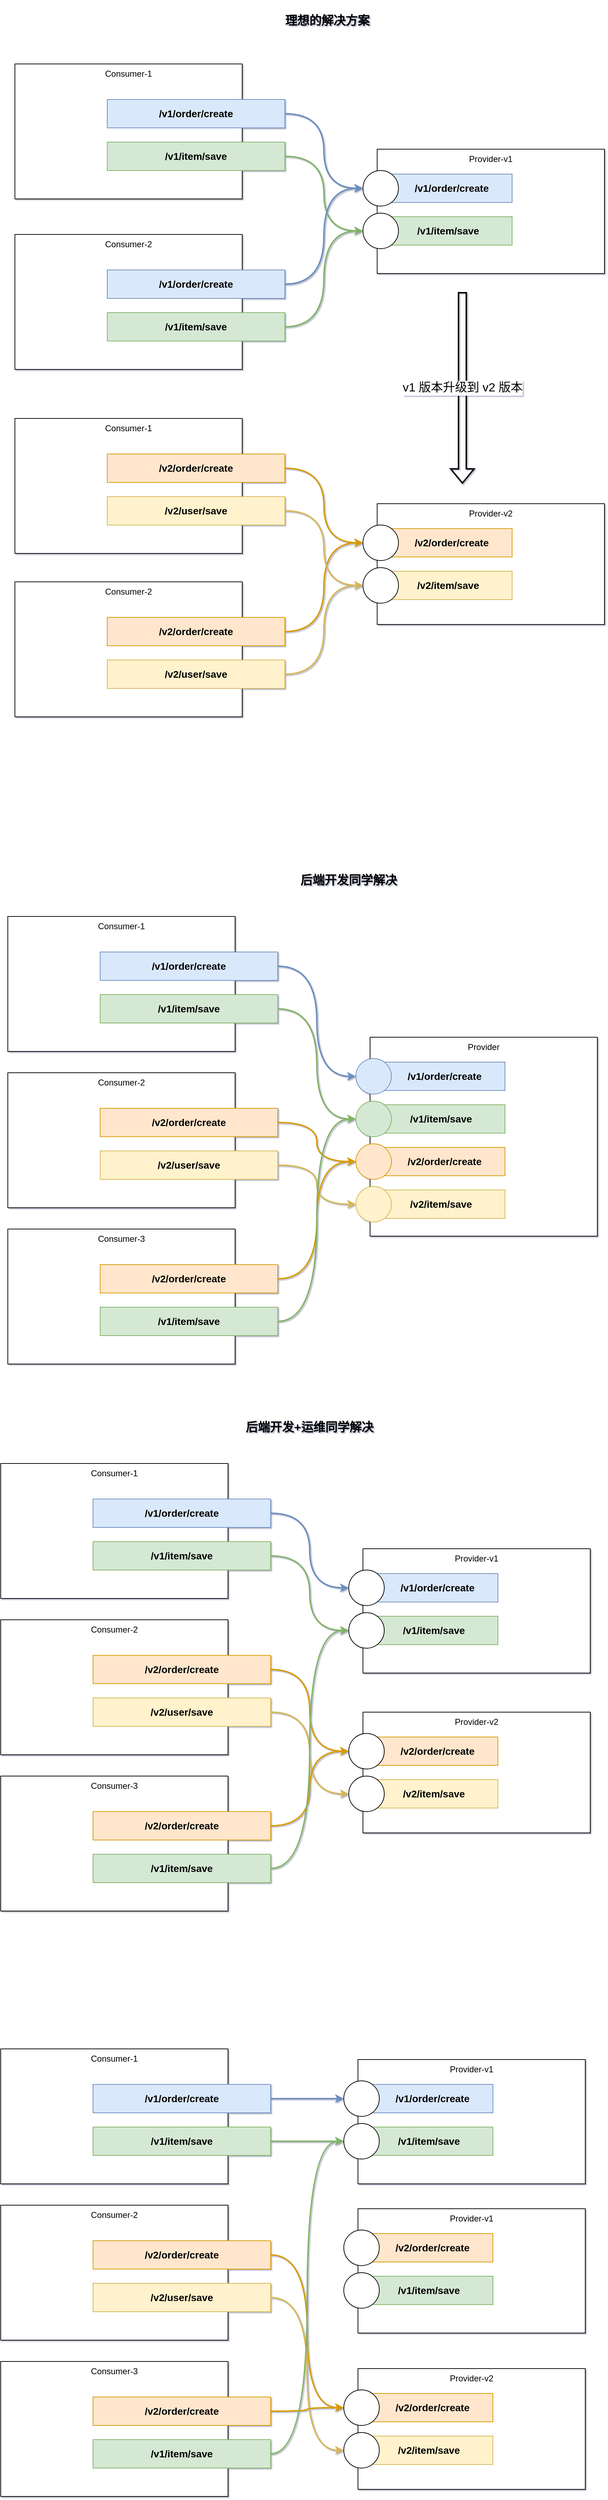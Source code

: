 <mxfile version="17.5.0" type="github">
  <diagram id="qOHGim6ZNj6yDlQAbPKv" name="第 1 页">
    <mxGraphModel dx="1426" dy="1997" grid="0" gridSize="10" guides="1" tooltips="1" connect="1" arrows="1" fold="1" page="1" pageScale="1" pageWidth="827" pageHeight="1169" math="0" shadow="1">
      <root>
        <mxCell id="0" />
        <mxCell id="1" parent="0" />
        <mxCell id="G4z690N9QdItLMLLU8V_-1" value="Consumer-1" style="rounded=0;whiteSpace=wrap;html=1;verticalAlign=top;" vertex="1" parent="1">
          <mxGeometry x="30" y="160" width="320" height="190" as="geometry" />
        </mxCell>
        <mxCell id="G4z690N9QdItLMLLU8V_-24" style="edgeStyle=orthogonalEdgeStyle;rounded=0;orthogonalLoop=1;jettySize=auto;html=1;entryX=0;entryY=0.5;entryDx=0;entryDy=0;fontSize=14;curved=1;fillColor=#dae8fc;strokeColor=#6c8ebf;strokeWidth=2;" edge="1" parent="1" source="G4z690N9QdItLMLLU8V_-2" target="G4z690N9QdItLMLLU8V_-13">
          <mxGeometry relative="1" as="geometry" />
        </mxCell>
        <mxCell id="G4z690N9QdItLMLLU8V_-2" value="/v1/order/create" style="rounded=0;whiteSpace=wrap;html=1;fillColor=#dae8fc;strokeColor=#6c8ebf;fontStyle=1;fontSize=14;" vertex="1" parent="1">
          <mxGeometry x="160" y="210" width="250" height="40" as="geometry" />
        </mxCell>
        <mxCell id="G4z690N9QdItLMLLU8V_-25" style="edgeStyle=orthogonalEdgeStyle;curved=1;rounded=0;orthogonalLoop=1;jettySize=auto;html=1;entryX=0;entryY=0.5;entryDx=0;entryDy=0;fontSize=14;fillColor=#d5e8d4;strokeColor=#82b366;strokeWidth=2;" edge="1" parent="1" source="G4z690N9QdItLMLLU8V_-3" target="G4z690N9QdItLMLLU8V_-14">
          <mxGeometry relative="1" as="geometry" />
        </mxCell>
        <mxCell id="G4z690N9QdItLMLLU8V_-3" value="/v1/item/save" style="rounded=0;whiteSpace=wrap;html=1;fillColor=#d5e8d4;strokeColor=#82b366;fontStyle=1;fontSize=14;" vertex="1" parent="1">
          <mxGeometry x="160" y="270" width="250" height="40" as="geometry" />
        </mxCell>
        <mxCell id="G4z690N9QdItLMLLU8V_-4" value="Consumer-2" style="rounded=0;whiteSpace=wrap;html=1;verticalAlign=top;" vertex="1" parent="1">
          <mxGeometry x="30" y="380" width="320" height="190" as="geometry" />
        </mxCell>
        <mxCell id="G4z690N9QdItLMLLU8V_-26" style="edgeStyle=orthogonalEdgeStyle;curved=1;rounded=0;orthogonalLoop=1;jettySize=auto;html=1;entryX=0;entryY=0.5;entryDx=0;entryDy=0;fontSize=14;fillColor=#ffe6cc;strokeColor=#d79b00;strokeWidth=2;" edge="1" parent="1" source="G4z690N9QdItLMLLU8V_-5" target="G4z690N9QdItLMLLU8V_-22">
          <mxGeometry relative="1" as="geometry" />
        </mxCell>
        <mxCell id="G4z690N9QdItLMLLU8V_-5" value="/v2/order/create" style="rounded=0;whiteSpace=wrap;html=1;fillColor=#ffe6cc;strokeColor=#d79b00;fontStyle=1;fontSize=14;" vertex="1" parent="1">
          <mxGeometry x="160" y="430" width="250" height="40" as="geometry" />
        </mxCell>
        <mxCell id="G4z690N9QdItLMLLU8V_-27" style="edgeStyle=orthogonalEdgeStyle;curved=1;rounded=0;orthogonalLoop=1;jettySize=auto;html=1;entryX=0;entryY=0.5;entryDx=0;entryDy=0;fontSize=14;fillColor=#fff2cc;strokeColor=#d6b656;strokeWidth=2;" edge="1" parent="1" source="G4z690N9QdItLMLLU8V_-6" target="G4z690N9QdItLMLLU8V_-23">
          <mxGeometry relative="1" as="geometry" />
        </mxCell>
        <mxCell id="G4z690N9QdItLMLLU8V_-6" value="/v2/user/save" style="rounded=0;whiteSpace=wrap;html=1;fillColor=#fff2cc;strokeColor=#d6b656;fontStyle=1;fontSize=14;" vertex="1" parent="1">
          <mxGeometry x="160" y="490" width="250" height="40" as="geometry" />
        </mxCell>
        <mxCell id="G4z690N9QdItLMLLU8V_-7" value="Consumer-3" style="rounded=0;whiteSpace=wrap;html=1;verticalAlign=top;" vertex="1" parent="1">
          <mxGeometry x="30" y="600" width="320" height="190" as="geometry" />
        </mxCell>
        <mxCell id="G4z690N9QdItLMLLU8V_-28" style="edgeStyle=orthogonalEdgeStyle;curved=1;rounded=0;orthogonalLoop=1;jettySize=auto;html=1;entryX=0;entryY=0.5;entryDx=0;entryDy=0;fontSize=14;fillColor=#ffe6cc;strokeColor=#d79b00;strokeWidth=2;" edge="1" parent="1" source="G4z690N9QdItLMLLU8V_-8" target="G4z690N9QdItLMLLU8V_-22">
          <mxGeometry relative="1" as="geometry" />
        </mxCell>
        <mxCell id="G4z690N9QdItLMLLU8V_-8" value="/v2/order/create" style="rounded=0;whiteSpace=wrap;html=1;fillColor=#ffe6cc;strokeColor=#d79b00;fontStyle=1;fontSize=14;" vertex="1" parent="1">
          <mxGeometry x="160" y="650" width="250" height="40" as="geometry" />
        </mxCell>
        <mxCell id="G4z690N9QdItLMLLU8V_-29" style="edgeStyle=orthogonalEdgeStyle;curved=1;rounded=0;orthogonalLoop=1;jettySize=auto;html=1;entryX=0;entryY=0.5;entryDx=0;entryDy=0;fontSize=14;fillColor=#d5e8d4;strokeColor=#82b366;strokeWidth=2;" edge="1" parent="1" source="G4z690N9QdItLMLLU8V_-9" target="G4z690N9QdItLMLLU8V_-14">
          <mxGeometry relative="1" as="geometry" />
        </mxCell>
        <mxCell id="G4z690N9QdItLMLLU8V_-9" value="/v1/item/save" style="rounded=0;whiteSpace=wrap;html=1;fillColor=#d5e8d4;strokeColor=#82b366;fontStyle=1;fontSize=14;" vertex="1" parent="1">
          <mxGeometry x="160" y="710" width="250" height="40" as="geometry" />
        </mxCell>
        <mxCell id="G4z690N9QdItLMLLU8V_-10" value="Provider" style="rounded=0;whiteSpace=wrap;html=1;verticalAlign=top;" vertex="1" parent="1">
          <mxGeometry x="540" y="330" width="320" height="280" as="geometry" />
        </mxCell>
        <mxCell id="G4z690N9QdItLMLLU8V_-11" value="/v1/order/create" style="rounded=0;whiteSpace=wrap;html=1;fillColor=#dae8fc;strokeColor=#6c8ebf;fontStyle=1;fontSize=14;" vertex="1" parent="1">
          <mxGeometry x="560" y="365" width="170" height="40" as="geometry" />
        </mxCell>
        <mxCell id="G4z690N9QdItLMLLU8V_-12" value="/v1/item/save" style="rounded=0;whiteSpace=wrap;html=1;fillColor=#d5e8d4;strokeColor=#82b366;fontStyle=1;fontSize=14;" vertex="1" parent="1">
          <mxGeometry x="550" y="425" width="180" height="40" as="geometry" />
        </mxCell>
        <mxCell id="G4z690N9QdItLMLLU8V_-13" value="" style="ellipse;whiteSpace=wrap;html=1;aspect=fixed;fillColor=#dae8fc;strokeColor=#6c8ebf;" vertex="1" parent="1">
          <mxGeometry x="520" y="360" width="50" height="50" as="geometry" />
        </mxCell>
        <mxCell id="G4z690N9QdItLMLLU8V_-14" value="" style="ellipse;whiteSpace=wrap;html=1;aspect=fixed;fillColor=#d5e8d4;strokeColor=#82b366;" vertex="1" parent="1">
          <mxGeometry x="520" y="420" width="50" height="50" as="geometry" />
        </mxCell>
        <mxCell id="G4z690N9QdItLMLLU8V_-20" value="/v2/order/create" style="rounded=0;whiteSpace=wrap;html=1;fillColor=#ffe6cc;strokeColor=#d79b00;fontStyle=1;fontSize=14;" vertex="1" parent="1">
          <mxGeometry x="560" y="485" width="170" height="40" as="geometry" />
        </mxCell>
        <mxCell id="G4z690N9QdItLMLLU8V_-21" value="/v2/item/save" style="rounded=0;whiteSpace=wrap;html=1;fillColor=#fff2cc;strokeColor=#d6b656;fontStyle=1;fontSize=14;" vertex="1" parent="1">
          <mxGeometry x="550" y="545" width="180" height="40" as="geometry" />
        </mxCell>
        <mxCell id="G4z690N9QdItLMLLU8V_-22" value="" style="ellipse;whiteSpace=wrap;html=1;aspect=fixed;fillColor=#ffe6cc;strokeColor=#d79b00;" vertex="1" parent="1">
          <mxGeometry x="520" y="480" width="50" height="50" as="geometry" />
        </mxCell>
        <mxCell id="G4z690N9QdItLMLLU8V_-23" value="" style="ellipse;whiteSpace=wrap;html=1;aspect=fixed;fillColor=#fff2cc;strokeColor=#d6b656;" vertex="1" parent="1">
          <mxGeometry x="520" y="540" width="50" height="50" as="geometry" />
        </mxCell>
        <mxCell id="G4z690N9QdItLMLLU8V_-30" value="后端开发同学解决" style="text;html=1;strokeColor=none;fillColor=none;align=center;verticalAlign=middle;whiteSpace=wrap;rounded=0;fontSize=17;fontStyle=1" vertex="1" parent="1">
          <mxGeometry x="430" y="80" width="160" height="60" as="geometry" />
        </mxCell>
        <mxCell id="G4z690N9QdItLMLLU8V_-31" value="Consumer-1" style="rounded=0;whiteSpace=wrap;html=1;verticalAlign=top;" vertex="1" parent="1">
          <mxGeometry x="20" y="930" width="320" height="190" as="geometry" />
        </mxCell>
        <mxCell id="G4z690N9QdItLMLLU8V_-32" style="edgeStyle=orthogonalEdgeStyle;rounded=0;orthogonalLoop=1;jettySize=auto;html=1;entryX=0;entryY=0.5;entryDx=0;entryDy=0;fontSize=14;curved=1;fillColor=#dae8fc;strokeColor=#6c8ebf;strokeWidth=2;" edge="1" parent="1" source="G4z690N9QdItLMLLU8V_-33" target="G4z690N9QdItLMLLU8V_-49">
          <mxGeometry relative="1" as="geometry" />
        </mxCell>
        <mxCell id="G4z690N9QdItLMLLU8V_-33" value="/v1/order/create" style="rounded=0;whiteSpace=wrap;html=1;fillColor=#dae8fc;strokeColor=#6c8ebf;fontStyle=1;fontSize=14;" vertex="1" parent="1">
          <mxGeometry x="150" y="980" width="250" height="40" as="geometry" />
        </mxCell>
        <mxCell id="G4z690N9QdItLMLLU8V_-34" style="edgeStyle=orthogonalEdgeStyle;curved=1;rounded=0;orthogonalLoop=1;jettySize=auto;html=1;entryX=0;entryY=0.5;entryDx=0;entryDy=0;fontSize=14;fillColor=#d5e8d4;strokeColor=#82b366;strokeWidth=2;" edge="1" parent="1" source="G4z690N9QdItLMLLU8V_-35" target="G4z690N9QdItLMLLU8V_-50">
          <mxGeometry relative="1" as="geometry" />
        </mxCell>
        <mxCell id="G4z690N9QdItLMLLU8V_-35" value="/v1/item/save" style="rounded=0;whiteSpace=wrap;html=1;fillColor=#d5e8d4;strokeColor=#82b366;fontStyle=1;fontSize=14;" vertex="1" parent="1">
          <mxGeometry x="150" y="1040" width="250" height="40" as="geometry" />
        </mxCell>
        <mxCell id="G4z690N9QdItLMLLU8V_-36" value="Consumer-2" style="rounded=0;whiteSpace=wrap;html=1;verticalAlign=top;" vertex="1" parent="1">
          <mxGeometry x="20" y="1150" width="320" height="190" as="geometry" />
        </mxCell>
        <mxCell id="G4z690N9QdItLMLLU8V_-37" style="edgeStyle=orthogonalEdgeStyle;curved=1;rounded=0;orthogonalLoop=1;jettySize=auto;html=1;entryX=0;entryY=0.5;entryDx=0;entryDy=0;fontSize=14;fillColor=#ffe6cc;strokeColor=#d79b00;strokeWidth=2;" edge="1" parent="1" source="G4z690N9QdItLMLLU8V_-38" target="G4z690N9QdItLMLLU8V_-63">
          <mxGeometry relative="1" as="geometry">
            <mxPoint x="520" y="1120" as="targetPoint" />
          </mxGeometry>
        </mxCell>
        <mxCell id="G4z690N9QdItLMLLU8V_-38" value="/v2/order/create" style="rounded=0;whiteSpace=wrap;html=1;fillColor=#ffe6cc;strokeColor=#d79b00;fontStyle=1;fontSize=14;" vertex="1" parent="1">
          <mxGeometry x="150" y="1200" width="250" height="40" as="geometry" />
        </mxCell>
        <mxCell id="G4z690N9QdItLMLLU8V_-39" style="edgeStyle=orthogonalEdgeStyle;curved=1;rounded=0;orthogonalLoop=1;jettySize=auto;html=1;entryX=0;entryY=0.5;entryDx=0;entryDy=0;fontSize=14;fillColor=#fff2cc;strokeColor=#d6b656;strokeWidth=2;" edge="1" parent="1" source="G4z690N9QdItLMLLU8V_-40" target="G4z690N9QdItLMLLU8V_-64">
          <mxGeometry relative="1" as="geometry">
            <mxPoint x="520" y="1180" as="targetPoint" />
          </mxGeometry>
        </mxCell>
        <mxCell id="G4z690N9QdItLMLLU8V_-40" value="/v2/user/save" style="rounded=0;whiteSpace=wrap;html=1;fillColor=#fff2cc;strokeColor=#d6b656;fontStyle=1;fontSize=14;" vertex="1" parent="1">
          <mxGeometry x="150" y="1260" width="250" height="40" as="geometry" />
        </mxCell>
        <mxCell id="G4z690N9QdItLMLLU8V_-41" value="Consumer-3" style="rounded=0;whiteSpace=wrap;html=1;verticalAlign=top;" vertex="1" parent="1">
          <mxGeometry x="20" y="1370" width="320" height="190" as="geometry" />
        </mxCell>
        <mxCell id="G4z690N9QdItLMLLU8V_-42" style="edgeStyle=orthogonalEdgeStyle;curved=1;rounded=0;orthogonalLoop=1;jettySize=auto;html=1;entryX=0;entryY=0.5;entryDx=0;entryDy=0;fontSize=14;fillColor=#ffe6cc;strokeColor=#d79b00;strokeWidth=2;" edge="1" parent="1" source="G4z690N9QdItLMLLU8V_-43" target="G4z690N9QdItLMLLU8V_-63">
          <mxGeometry relative="1" as="geometry">
            <mxPoint x="520" y="1120" as="targetPoint" />
          </mxGeometry>
        </mxCell>
        <mxCell id="G4z690N9QdItLMLLU8V_-43" value="/v2/order/create" style="rounded=0;whiteSpace=wrap;html=1;fillColor=#ffe6cc;strokeColor=#d79b00;fontStyle=1;fontSize=14;" vertex="1" parent="1">
          <mxGeometry x="150" y="1420" width="250" height="40" as="geometry" />
        </mxCell>
        <mxCell id="G4z690N9QdItLMLLU8V_-44" style="edgeStyle=orthogonalEdgeStyle;curved=1;rounded=0;orthogonalLoop=1;jettySize=auto;html=1;entryX=0;entryY=0.5;entryDx=0;entryDy=0;fontSize=14;fillColor=#d5e8d4;strokeColor=#82b366;strokeWidth=2;" edge="1" parent="1" source="G4z690N9QdItLMLLU8V_-45" target="G4z690N9QdItLMLLU8V_-50">
          <mxGeometry relative="1" as="geometry" />
        </mxCell>
        <mxCell id="G4z690N9QdItLMLLU8V_-45" value="/v1/item/save" style="rounded=0;whiteSpace=wrap;html=1;fillColor=#d5e8d4;strokeColor=#82b366;fontStyle=1;fontSize=14;" vertex="1" parent="1">
          <mxGeometry x="150" y="1480" width="250" height="40" as="geometry" />
        </mxCell>
        <mxCell id="G4z690N9QdItLMLLU8V_-46" value="Provider-v1" style="rounded=0;whiteSpace=wrap;html=1;verticalAlign=top;" vertex="1" parent="1">
          <mxGeometry x="530" y="1050" width="320" height="175" as="geometry" />
        </mxCell>
        <mxCell id="G4z690N9QdItLMLLU8V_-47" value="/v1/order/create" style="rounded=0;whiteSpace=wrap;html=1;fillColor=#dae8fc;strokeColor=#6c8ebf;fontStyle=1;fontSize=14;" vertex="1" parent="1">
          <mxGeometry x="550" y="1085" width="170" height="40" as="geometry" />
        </mxCell>
        <mxCell id="G4z690N9QdItLMLLU8V_-48" value="/v1/item/save" style="rounded=0;whiteSpace=wrap;html=1;fillColor=#d5e8d4;strokeColor=#82b366;fontStyle=1;fontSize=14;" vertex="1" parent="1">
          <mxGeometry x="540" y="1145" width="180" height="40" as="geometry" />
        </mxCell>
        <mxCell id="G4z690N9QdItLMLLU8V_-49" value="" style="ellipse;whiteSpace=wrap;html=1;aspect=fixed;" vertex="1" parent="1">
          <mxGeometry x="510" y="1080" width="50" height="50" as="geometry" />
        </mxCell>
        <mxCell id="G4z690N9QdItLMLLU8V_-50" value="" style="ellipse;whiteSpace=wrap;html=1;aspect=fixed;" vertex="1" parent="1">
          <mxGeometry x="510" y="1140" width="50" height="50" as="geometry" />
        </mxCell>
        <mxCell id="G4z690N9QdItLMLLU8V_-56" value="Provider-v2" style="rounded=0;whiteSpace=wrap;html=1;verticalAlign=top;" vertex="1" parent="1">
          <mxGeometry x="530" y="1280" width="320" height="170" as="geometry" />
        </mxCell>
        <mxCell id="G4z690N9QdItLMLLU8V_-61" value="/v2/order/create" style="rounded=0;whiteSpace=wrap;html=1;fillColor=#ffe6cc;strokeColor=#d79b00;fontStyle=1;fontSize=14;" vertex="1" parent="1">
          <mxGeometry x="550" y="1315" width="170" height="40" as="geometry" />
        </mxCell>
        <mxCell id="G4z690N9QdItLMLLU8V_-62" value="/v2/item/save" style="rounded=0;whiteSpace=wrap;html=1;fillColor=#fff2cc;strokeColor=#d6b656;fontStyle=1;fontSize=14;" vertex="1" parent="1">
          <mxGeometry x="540" y="1375" width="180" height="40" as="geometry" />
        </mxCell>
        <mxCell id="G4z690N9QdItLMLLU8V_-63" value="" style="ellipse;whiteSpace=wrap;html=1;aspect=fixed;" vertex="1" parent="1">
          <mxGeometry x="510" y="1310" width="50" height="50" as="geometry" />
        </mxCell>
        <mxCell id="G4z690N9QdItLMLLU8V_-64" value="" style="ellipse;whiteSpace=wrap;html=1;aspect=fixed;" vertex="1" parent="1">
          <mxGeometry x="510" y="1370" width="50" height="50" as="geometry" />
        </mxCell>
        <mxCell id="G4z690N9QdItLMLLU8V_-65" value="后端开发+运维同学解决" style="text;html=1;strokeColor=none;fillColor=none;align=center;verticalAlign=middle;whiteSpace=wrap;rounded=0;fontSize=17;fontStyle=1" vertex="1" parent="1">
          <mxGeometry x="350" y="850" width="210" height="60" as="geometry" />
        </mxCell>
        <mxCell id="G4z690N9QdItLMLLU8V_-66" value="Consumer-1" style="rounded=0;whiteSpace=wrap;html=1;verticalAlign=top;" vertex="1" parent="1">
          <mxGeometry x="40" y="-1040" width="320" height="190" as="geometry" />
        </mxCell>
        <mxCell id="G4z690N9QdItLMLLU8V_-80" style="edgeStyle=orthogonalEdgeStyle;curved=1;rounded=0;orthogonalLoop=1;jettySize=auto;html=1;entryX=0;entryY=0.5;entryDx=0;entryDy=0;fontSize=17;strokeWidth=2;fillColor=#dae8fc;strokeColor=#6c8ebf;" edge="1" parent="1" source="G4z690N9QdItLMLLU8V_-67" target="G4z690N9QdItLMLLU8V_-75">
          <mxGeometry relative="1" as="geometry" />
        </mxCell>
        <mxCell id="G4z690N9QdItLMLLU8V_-67" value="/v1/order/create" style="rounded=0;whiteSpace=wrap;html=1;fillColor=#dae8fc;strokeColor=#6c8ebf;fontStyle=1;fontSize=14;" vertex="1" parent="1">
          <mxGeometry x="170" y="-990" width="250" height="40" as="geometry" />
        </mxCell>
        <mxCell id="G4z690N9QdItLMLLU8V_-81" style="edgeStyle=orthogonalEdgeStyle;curved=1;rounded=0;orthogonalLoop=1;jettySize=auto;html=1;entryX=0;entryY=0.5;entryDx=0;entryDy=0;fontSize=17;strokeWidth=2;fillColor=#d5e8d4;strokeColor=#82b366;" edge="1" parent="1" source="G4z690N9QdItLMLLU8V_-68" target="G4z690N9QdItLMLLU8V_-76">
          <mxGeometry relative="1" as="geometry" />
        </mxCell>
        <mxCell id="G4z690N9QdItLMLLU8V_-68" value="/v1/item/save" style="rounded=0;whiteSpace=wrap;html=1;fillColor=#d5e8d4;strokeColor=#82b366;fontStyle=1;fontSize=14;" vertex="1" parent="1">
          <mxGeometry x="170" y="-930" width="250" height="40" as="geometry" />
        </mxCell>
        <mxCell id="G4z690N9QdItLMLLU8V_-69" value="Consumer-2" style="rounded=0;whiteSpace=wrap;html=1;verticalAlign=top;" vertex="1" parent="1">
          <mxGeometry x="40" y="-311" width="320" height="190" as="geometry" />
        </mxCell>
        <mxCell id="G4z690N9QdItLMLLU8V_-94" style="edgeStyle=orthogonalEdgeStyle;curved=1;rounded=0;orthogonalLoop=1;jettySize=auto;html=1;entryX=0;entryY=0.5;entryDx=0;entryDy=0;fontSize=17;strokeWidth=2;fillColor=#ffe6cc;strokeColor=#d79b00;" edge="1" parent="1" source="G4z690N9QdItLMLLU8V_-70" target="G4z690N9QdItLMLLU8V_-90">
          <mxGeometry relative="1" as="geometry" />
        </mxCell>
        <mxCell id="G4z690N9QdItLMLLU8V_-70" value="/v2/order/create" style="rounded=0;whiteSpace=wrap;html=1;fillColor=#ffe6cc;strokeColor=#d79b00;fontStyle=1;fontSize=14;" vertex="1" parent="1">
          <mxGeometry x="170" y="-261" width="250" height="40" as="geometry" />
        </mxCell>
        <mxCell id="G4z690N9QdItLMLLU8V_-95" style="edgeStyle=orthogonalEdgeStyle;curved=1;rounded=0;orthogonalLoop=1;jettySize=auto;html=1;entryX=0;entryY=0.5;entryDx=0;entryDy=0;fontSize=17;strokeWidth=2;fillColor=#fff2cc;strokeColor=#d6b656;" edge="1" parent="1" source="G4z690N9QdItLMLLU8V_-71" target="G4z690N9QdItLMLLU8V_-91">
          <mxGeometry relative="1" as="geometry" />
        </mxCell>
        <mxCell id="G4z690N9QdItLMLLU8V_-71" value="/v2/user/save" style="rounded=0;whiteSpace=wrap;html=1;fillColor=#fff2cc;strokeColor=#d6b656;fontStyle=1;fontSize=14;" vertex="1" parent="1">
          <mxGeometry x="170" y="-201" width="250" height="40" as="geometry" />
        </mxCell>
        <mxCell id="G4z690N9QdItLMLLU8V_-72" value="Provider-v1" style="rounded=0;whiteSpace=wrap;html=1;verticalAlign=top;" vertex="1" parent="1">
          <mxGeometry x="550" y="-920" width="320" height="175" as="geometry" />
        </mxCell>
        <mxCell id="G4z690N9QdItLMLLU8V_-73" value="/v1/order/create" style="rounded=0;whiteSpace=wrap;html=1;fillColor=#dae8fc;strokeColor=#6c8ebf;fontStyle=1;fontSize=14;" vertex="1" parent="1">
          <mxGeometry x="570" y="-885" width="170" height="40" as="geometry" />
        </mxCell>
        <mxCell id="G4z690N9QdItLMLLU8V_-74" value="/v1/item/save" style="rounded=0;whiteSpace=wrap;html=1;fillColor=#d5e8d4;strokeColor=#82b366;fontStyle=1;fontSize=14;" vertex="1" parent="1">
          <mxGeometry x="560" y="-825" width="180" height="40" as="geometry" />
        </mxCell>
        <mxCell id="G4z690N9QdItLMLLU8V_-75" value="" style="ellipse;whiteSpace=wrap;html=1;aspect=fixed;" vertex="1" parent="1">
          <mxGeometry x="530" y="-890" width="50" height="50" as="geometry" />
        </mxCell>
        <mxCell id="G4z690N9QdItLMLLU8V_-76" value="" style="ellipse;whiteSpace=wrap;html=1;aspect=fixed;" vertex="1" parent="1">
          <mxGeometry x="530" y="-830" width="50" height="50" as="geometry" />
        </mxCell>
        <mxCell id="G4z690N9QdItLMLLU8V_-77" value="Consumer-2" style="rounded=0;whiteSpace=wrap;html=1;verticalAlign=top;" vertex="1" parent="1">
          <mxGeometry x="40" y="-800" width="320" height="190" as="geometry" />
        </mxCell>
        <mxCell id="G4z690N9QdItLMLLU8V_-82" style="edgeStyle=orthogonalEdgeStyle;curved=1;rounded=0;orthogonalLoop=1;jettySize=auto;html=1;entryX=0;entryY=0.5;entryDx=0;entryDy=0;fontSize=17;strokeWidth=2;fillColor=#dae8fc;strokeColor=#6c8ebf;" edge="1" parent="1" source="G4z690N9QdItLMLLU8V_-78" target="G4z690N9QdItLMLLU8V_-75">
          <mxGeometry relative="1" as="geometry" />
        </mxCell>
        <mxCell id="G4z690N9QdItLMLLU8V_-78" value="/v1/order/create" style="rounded=0;whiteSpace=wrap;html=1;fillColor=#dae8fc;strokeColor=#6c8ebf;fontStyle=1;fontSize=14;" vertex="1" parent="1">
          <mxGeometry x="170" y="-750" width="250" height="40" as="geometry" />
        </mxCell>
        <mxCell id="G4z690N9QdItLMLLU8V_-83" style="edgeStyle=orthogonalEdgeStyle;curved=1;rounded=0;orthogonalLoop=1;jettySize=auto;html=1;entryX=0;entryY=0.5;entryDx=0;entryDy=0;fontSize=17;strokeWidth=2;fillColor=#d5e8d4;strokeColor=#82b366;" edge="1" parent="1" source="G4z690N9QdItLMLLU8V_-79" target="G4z690N9QdItLMLLU8V_-76">
          <mxGeometry relative="1" as="geometry" />
        </mxCell>
        <mxCell id="G4z690N9QdItLMLLU8V_-79" value="/v1/item/save" style="rounded=0;whiteSpace=wrap;html=1;fillColor=#d5e8d4;strokeColor=#82b366;fontStyle=1;fontSize=14;" vertex="1" parent="1">
          <mxGeometry x="170" y="-690" width="250" height="40" as="geometry" />
        </mxCell>
        <mxCell id="G4z690N9QdItLMLLU8V_-84" value="Consumer-1" style="rounded=0;whiteSpace=wrap;html=1;verticalAlign=top;" vertex="1" parent="1">
          <mxGeometry x="40" y="-541" width="320" height="190" as="geometry" />
        </mxCell>
        <mxCell id="G4z690N9QdItLMLLU8V_-92" style="edgeStyle=orthogonalEdgeStyle;curved=1;rounded=0;orthogonalLoop=1;jettySize=auto;html=1;entryX=0;entryY=0.5;entryDx=0;entryDy=0;fontSize=17;strokeWidth=2;fillColor=#ffe6cc;strokeColor=#d79b00;" edge="1" parent="1" source="G4z690N9QdItLMLLU8V_-85" target="G4z690N9QdItLMLLU8V_-90">
          <mxGeometry relative="1" as="geometry" />
        </mxCell>
        <mxCell id="G4z690N9QdItLMLLU8V_-85" value="/v2/order/create" style="rounded=0;whiteSpace=wrap;html=1;fillColor=#ffe6cc;strokeColor=#d79b00;fontStyle=1;fontSize=14;" vertex="1" parent="1">
          <mxGeometry x="170" y="-491" width="250" height="40" as="geometry" />
        </mxCell>
        <mxCell id="G4z690N9QdItLMLLU8V_-93" style="edgeStyle=orthogonalEdgeStyle;curved=1;rounded=0;orthogonalLoop=1;jettySize=auto;html=1;entryX=0;entryY=0.5;entryDx=0;entryDy=0;fontSize=17;strokeWidth=2;fillColor=#fff2cc;strokeColor=#d6b656;" edge="1" parent="1" source="G4z690N9QdItLMLLU8V_-86" target="G4z690N9QdItLMLLU8V_-91">
          <mxGeometry relative="1" as="geometry" />
        </mxCell>
        <mxCell id="G4z690N9QdItLMLLU8V_-86" value="/v2/user/save" style="rounded=0;whiteSpace=wrap;html=1;fillColor=#fff2cc;strokeColor=#d6b656;fontStyle=1;fontSize=14;" vertex="1" parent="1">
          <mxGeometry x="170" y="-431" width="250" height="40" as="geometry" />
        </mxCell>
        <mxCell id="G4z690N9QdItLMLLU8V_-87" value="Provider-v2" style="rounded=0;whiteSpace=wrap;html=1;verticalAlign=top;" vertex="1" parent="1">
          <mxGeometry x="550" y="-421" width="320" height="170" as="geometry" />
        </mxCell>
        <mxCell id="G4z690N9QdItLMLLU8V_-88" value="/v2/order/create" style="rounded=0;whiteSpace=wrap;html=1;fillColor=#ffe6cc;strokeColor=#d79b00;fontStyle=1;fontSize=14;" vertex="1" parent="1">
          <mxGeometry x="570" y="-386" width="170" height="40" as="geometry" />
        </mxCell>
        <mxCell id="G4z690N9QdItLMLLU8V_-89" value="/v2/item/save" style="rounded=0;whiteSpace=wrap;html=1;fillColor=#fff2cc;strokeColor=#d6b656;fontStyle=1;fontSize=14;" vertex="1" parent="1">
          <mxGeometry x="560" y="-326" width="180" height="40" as="geometry" />
        </mxCell>
        <mxCell id="G4z690N9QdItLMLLU8V_-90" value="" style="ellipse;whiteSpace=wrap;html=1;aspect=fixed;" vertex="1" parent="1">
          <mxGeometry x="530" y="-391" width="50" height="50" as="geometry" />
        </mxCell>
        <mxCell id="G4z690N9QdItLMLLU8V_-91" value="" style="ellipse;whiteSpace=wrap;html=1;aspect=fixed;" vertex="1" parent="1">
          <mxGeometry x="530" y="-331" width="50" height="50" as="geometry" />
        </mxCell>
        <mxCell id="G4z690N9QdItLMLLU8V_-96" value="理想的解决方案" style="text;html=1;strokeColor=none;fillColor=none;align=center;verticalAlign=middle;whiteSpace=wrap;rounded=0;fontSize=17;fontStyle=1" vertex="1" parent="1">
          <mxGeometry x="400" y="-1130" width="160" height="60" as="geometry" />
        </mxCell>
        <mxCell id="G4z690N9QdItLMLLU8V_-97" value="v1 版本升级到 v2 版本" style="shape=flexArrow;endArrow=classic;html=1;rounded=0;fontSize=17;strokeWidth=2;curved=1;" edge="1" parent="1">
          <mxGeometry width="50" height="50" relative="1" as="geometry">
            <mxPoint x="670" y="-719" as="sourcePoint" />
            <mxPoint x="670" y="-449" as="targetPoint" />
          </mxGeometry>
        </mxCell>
        <mxCell id="G4z690N9QdItLMLLU8V_-98" value="Consumer-1" style="rounded=0;whiteSpace=wrap;html=1;verticalAlign=top;" vertex="1" parent="1">
          <mxGeometry x="20" y="1754" width="320" height="190" as="geometry" />
        </mxCell>
        <mxCell id="G4z690N9QdItLMLLU8V_-99" style="edgeStyle=orthogonalEdgeStyle;rounded=0;orthogonalLoop=1;jettySize=auto;html=1;entryX=0;entryY=0.5;entryDx=0;entryDy=0;fontSize=14;curved=1;fillColor=#dae8fc;strokeColor=#6c8ebf;strokeWidth=2;" edge="1" parent="1" source="G4z690N9QdItLMLLU8V_-100" target="G4z690N9QdItLMLLU8V_-116">
          <mxGeometry relative="1" as="geometry" />
        </mxCell>
        <mxCell id="G4z690N9QdItLMLLU8V_-100" value="/v1/order/create" style="rounded=0;whiteSpace=wrap;html=1;fillColor=#dae8fc;strokeColor=#6c8ebf;fontStyle=1;fontSize=14;" vertex="1" parent="1">
          <mxGeometry x="150" y="1804" width="250" height="40" as="geometry" />
        </mxCell>
        <mxCell id="G4z690N9QdItLMLLU8V_-101" style="edgeStyle=orthogonalEdgeStyle;curved=1;rounded=0;orthogonalLoop=1;jettySize=auto;html=1;entryX=0;entryY=0.5;entryDx=0;entryDy=0;fontSize=14;fillColor=#d5e8d4;strokeColor=#82b366;strokeWidth=2;" edge="1" parent="1" source="G4z690N9QdItLMLLU8V_-102" target="G4z690N9QdItLMLLU8V_-117">
          <mxGeometry relative="1" as="geometry" />
        </mxCell>
        <mxCell id="G4z690N9QdItLMLLU8V_-102" value="/v1/item/save" style="rounded=0;whiteSpace=wrap;html=1;fillColor=#d5e8d4;strokeColor=#82b366;fontStyle=1;fontSize=14;" vertex="1" parent="1">
          <mxGeometry x="150" y="1864" width="250" height="40" as="geometry" />
        </mxCell>
        <mxCell id="G4z690N9QdItLMLLU8V_-103" value="Consumer-2" style="rounded=0;whiteSpace=wrap;html=1;verticalAlign=top;" vertex="1" parent="1">
          <mxGeometry x="20" y="1974" width="320" height="190" as="geometry" />
        </mxCell>
        <mxCell id="G4z690N9QdItLMLLU8V_-104" style="edgeStyle=orthogonalEdgeStyle;curved=1;rounded=0;orthogonalLoop=1;jettySize=auto;html=1;entryX=0;entryY=0.5;entryDx=0;entryDy=0;fontSize=14;fillColor=#ffe6cc;strokeColor=#d79b00;strokeWidth=2;" edge="1" parent="1" source="G4z690N9QdItLMLLU8V_-105" target="G4z690N9QdItLMLLU8V_-121">
          <mxGeometry relative="1" as="geometry">
            <mxPoint x="520" y="1944" as="targetPoint" />
          </mxGeometry>
        </mxCell>
        <mxCell id="G4z690N9QdItLMLLU8V_-105" value="/v2/order/create" style="rounded=0;whiteSpace=wrap;html=1;fillColor=#ffe6cc;strokeColor=#d79b00;fontStyle=1;fontSize=14;" vertex="1" parent="1">
          <mxGeometry x="150" y="2024" width="250" height="40" as="geometry" />
        </mxCell>
        <mxCell id="G4z690N9QdItLMLLU8V_-106" style="edgeStyle=orthogonalEdgeStyle;curved=1;rounded=0;orthogonalLoop=1;jettySize=auto;html=1;entryX=0;entryY=0.5;entryDx=0;entryDy=0;fontSize=14;fillColor=#fff2cc;strokeColor=#d6b656;strokeWidth=2;" edge="1" parent="1" source="G4z690N9QdItLMLLU8V_-107" target="G4z690N9QdItLMLLU8V_-122">
          <mxGeometry relative="1" as="geometry">
            <mxPoint x="520" y="2004" as="targetPoint" />
          </mxGeometry>
        </mxCell>
        <mxCell id="G4z690N9QdItLMLLU8V_-107" value="/v2/user/save" style="rounded=0;whiteSpace=wrap;html=1;fillColor=#fff2cc;strokeColor=#d6b656;fontStyle=1;fontSize=14;" vertex="1" parent="1">
          <mxGeometry x="150" y="2084" width="250" height="40" as="geometry" />
        </mxCell>
        <mxCell id="G4z690N9QdItLMLLU8V_-108" value="Consumer-3" style="rounded=0;whiteSpace=wrap;html=1;verticalAlign=top;" vertex="1" parent="1">
          <mxGeometry x="20" y="2194" width="320" height="190" as="geometry" />
        </mxCell>
        <mxCell id="G4z690N9QdItLMLLU8V_-109" style="edgeStyle=orthogonalEdgeStyle;curved=1;rounded=0;orthogonalLoop=1;jettySize=auto;html=1;entryX=0;entryY=0.5;entryDx=0;entryDy=0;fontSize=14;fillColor=#ffe6cc;strokeColor=#d79b00;strokeWidth=2;" edge="1" parent="1" source="G4z690N9QdItLMLLU8V_-110" target="G4z690N9QdItLMLLU8V_-121">
          <mxGeometry relative="1" as="geometry">
            <mxPoint x="520" y="1944" as="targetPoint" />
          </mxGeometry>
        </mxCell>
        <mxCell id="G4z690N9QdItLMLLU8V_-110" value="/v2/order/create" style="rounded=0;whiteSpace=wrap;html=1;fillColor=#ffe6cc;strokeColor=#d79b00;fontStyle=1;fontSize=14;" vertex="1" parent="1">
          <mxGeometry x="150" y="2244" width="250" height="40" as="geometry" />
        </mxCell>
        <mxCell id="G4z690N9QdItLMLLU8V_-111" style="edgeStyle=orthogonalEdgeStyle;curved=1;rounded=0;orthogonalLoop=1;jettySize=auto;html=1;entryX=0;entryY=0.5;entryDx=0;entryDy=0;fontSize=14;fillColor=#d5e8d4;strokeColor=#82b366;strokeWidth=2;" edge="1" parent="1" source="G4z690N9QdItLMLLU8V_-112" target="G4z690N9QdItLMLLU8V_-117">
          <mxGeometry relative="1" as="geometry" />
        </mxCell>
        <mxCell id="G4z690N9QdItLMLLU8V_-112" value="/v1/item/save" style="rounded=0;whiteSpace=wrap;html=1;fillColor=#d5e8d4;strokeColor=#82b366;fontStyle=1;fontSize=14;" vertex="1" parent="1">
          <mxGeometry x="150" y="2304" width="250" height="40" as="geometry" />
        </mxCell>
        <mxCell id="G4z690N9QdItLMLLU8V_-113" value="Provider-v1" style="rounded=0;whiteSpace=wrap;html=1;verticalAlign=top;" vertex="1" parent="1">
          <mxGeometry x="523" y="1769" width="320" height="175" as="geometry" />
        </mxCell>
        <mxCell id="G4z690N9QdItLMLLU8V_-114" value="/v1/order/create" style="rounded=0;whiteSpace=wrap;html=1;fillColor=#dae8fc;strokeColor=#6c8ebf;fontStyle=1;fontSize=14;" vertex="1" parent="1">
          <mxGeometry x="543" y="1804" width="170" height="40" as="geometry" />
        </mxCell>
        <mxCell id="G4z690N9QdItLMLLU8V_-115" value="/v1/item/save" style="rounded=0;whiteSpace=wrap;html=1;fillColor=#d5e8d4;strokeColor=#82b366;fontStyle=1;fontSize=14;" vertex="1" parent="1">
          <mxGeometry x="533" y="1864" width="180" height="40" as="geometry" />
        </mxCell>
        <mxCell id="G4z690N9QdItLMLLU8V_-116" value="" style="ellipse;whiteSpace=wrap;html=1;aspect=fixed;" vertex="1" parent="1">
          <mxGeometry x="503" y="1799" width="50" height="50" as="geometry" />
        </mxCell>
        <mxCell id="G4z690N9QdItLMLLU8V_-117" value="" style="ellipse;whiteSpace=wrap;html=1;aspect=fixed;" vertex="1" parent="1">
          <mxGeometry x="503" y="1859" width="50" height="50" as="geometry" />
        </mxCell>
        <mxCell id="G4z690N9QdItLMLLU8V_-118" value="Provider-v2" style="rounded=0;whiteSpace=wrap;html=1;verticalAlign=top;" vertex="1" parent="1">
          <mxGeometry x="523" y="2204" width="320" height="170" as="geometry" />
        </mxCell>
        <mxCell id="G4z690N9QdItLMLLU8V_-119" value="/v2/order/create" style="rounded=0;whiteSpace=wrap;html=1;fillColor=#ffe6cc;strokeColor=#d79b00;fontStyle=1;fontSize=14;" vertex="1" parent="1">
          <mxGeometry x="543" y="2239" width="170" height="40" as="geometry" />
        </mxCell>
        <mxCell id="G4z690N9QdItLMLLU8V_-120" value="/v2/item/save" style="rounded=0;whiteSpace=wrap;html=1;fillColor=#fff2cc;strokeColor=#d6b656;fontStyle=1;fontSize=14;" vertex="1" parent="1">
          <mxGeometry x="533" y="2299" width="180" height="40" as="geometry" />
        </mxCell>
        <mxCell id="G4z690N9QdItLMLLU8V_-121" value="" style="ellipse;whiteSpace=wrap;html=1;aspect=fixed;" vertex="1" parent="1">
          <mxGeometry x="503" y="2234" width="50" height="50" as="geometry" />
        </mxCell>
        <mxCell id="G4z690N9QdItLMLLU8V_-122" value="" style="ellipse;whiteSpace=wrap;html=1;aspect=fixed;" vertex="1" parent="1">
          <mxGeometry x="503" y="2294" width="50" height="50" as="geometry" />
        </mxCell>
        <mxCell id="G4z690N9QdItLMLLU8V_-123" value="Provider-v1" style="rounded=0;whiteSpace=wrap;html=1;verticalAlign=top;" vertex="1" parent="1">
          <mxGeometry x="523" y="1979" width="320" height="175" as="geometry" />
        </mxCell>
        <mxCell id="G4z690N9QdItLMLLU8V_-124" value="/v2/order/create" style="rounded=0;whiteSpace=wrap;html=1;fillColor=#ffe6cc;strokeColor=#d79b00;fontStyle=1;fontSize=14;" vertex="1" parent="1">
          <mxGeometry x="543" y="2014" width="170" height="40" as="geometry" />
        </mxCell>
        <mxCell id="G4z690N9QdItLMLLU8V_-125" value="/v1/item/save" style="rounded=0;whiteSpace=wrap;html=1;fillColor=#d5e8d4;strokeColor=#82b366;fontStyle=1;fontSize=14;" vertex="1" parent="1">
          <mxGeometry x="533" y="2074" width="180" height="40" as="geometry" />
        </mxCell>
        <mxCell id="G4z690N9QdItLMLLU8V_-126" value="" style="ellipse;whiteSpace=wrap;html=1;aspect=fixed;" vertex="1" parent="1">
          <mxGeometry x="503" y="2009" width="50" height="50" as="geometry" />
        </mxCell>
        <mxCell id="G4z690N9QdItLMLLU8V_-127" value="" style="ellipse;whiteSpace=wrap;html=1;aspect=fixed;" vertex="1" parent="1">
          <mxGeometry x="503" y="2069" width="50" height="50" as="geometry" />
        </mxCell>
      </root>
    </mxGraphModel>
  </diagram>
</mxfile>
